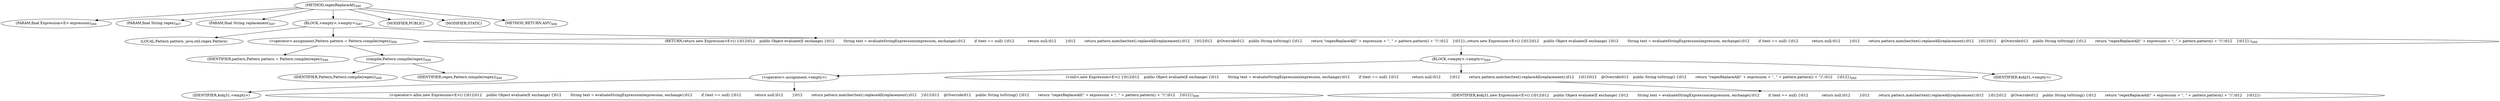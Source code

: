 digraph "regexReplaceAll" {  
"515" [label = <(METHOD,regexReplaceAll)<SUB>486</SUB>> ]
"516" [label = <(PARAM,final Expression&lt;E&gt; expression)<SUB>486</SUB>> ]
"517" [label = <(PARAM,final String regex)<SUB>487</SUB>> ]
"518" [label = <(PARAM,final String replacement)<SUB>487</SUB>> ]
"519" [label = <(BLOCK,&lt;empty&gt;,&lt;empty&gt;)<SUB>487</SUB>> ]
"520" [label = <(LOCAL,Pattern pattern: java.util.regex.Pattern)> ]
"521" [label = <(&lt;operator&gt;.assignment,Pattern pattern = Pattern.compile(regex))<SUB>488</SUB>> ]
"522" [label = <(IDENTIFIER,pattern,Pattern pattern = Pattern.compile(regex))<SUB>488</SUB>> ]
"523" [label = <(compile,Pattern.compile(regex))<SUB>488</SUB>> ]
"524" [label = <(IDENTIFIER,Pattern,Pattern.compile(regex))<SUB>488</SUB>> ]
"525" [label = <(IDENTIFIER,regex,Pattern.compile(regex))<SUB>488</SUB>> ]
"526" [label = <(RETURN,return new Expression&lt;E&gt;() {\012\012    public Object evaluate(E exchange) {\012        String text = evaluateStringExpression(expression, exchange);\012        if (text == null) {\012            return null;\012        }\012        return pattern.matcher(text).replaceAll(replacement);\012    }\012\012    @Override\012    public String toString() {\012        return &quot;regexReplaceAll(&quot; + expression + &quot;, &quot; + pattern.pattern() + &quot;)&quot;;\012    }\012};,return new Expression&lt;E&gt;() {\012\012    public Object evaluate(E exchange) {\012        String text = evaluateStringExpression(expression, exchange);\012        if (text == null) {\012            return null;\012        }\012        return pattern.matcher(text).replaceAll(replacement);\012    }\012\012    @Override\012    public String toString() {\012        return &quot;regexReplaceAll(&quot; + expression + &quot;, &quot; + pattern.pattern() + &quot;)&quot;;\012    }\012};)<SUB>489</SUB>> ]
"527" [label = <(BLOCK,&lt;empty&gt;,&lt;empty&gt;)<SUB>489</SUB>> ]
"528" [label = <(&lt;operator&gt;.assignment,&lt;empty&gt;)> ]
"529" [label = <(IDENTIFIER,$obj31,&lt;empty&gt;)> ]
"530" [label = <(&lt;operator&gt;.alloc,new Expression&lt;E&gt;() {\012\012    public Object evaluate(E exchange) {\012        String text = evaluateStringExpression(expression, exchange);\012        if (text == null) {\012            return null;\012        }\012        return pattern.matcher(text).replaceAll(replacement);\012    }\012\012    @Override\012    public String toString() {\012        return &quot;regexReplaceAll(&quot; + expression + &quot;, &quot; + pattern.pattern() + &quot;)&quot;;\012    }\012})<SUB>489</SUB>> ]
"531" [label = <(&lt;init&gt;,new Expression&lt;E&gt;() {\012\012    public Object evaluate(E exchange) {\012        String text = evaluateStringExpression(expression, exchange);\012        if (text == null) {\012            return null;\012        }\012        return pattern.matcher(text).replaceAll(replacement);\012    }\012\012    @Override\012    public String toString() {\012        return &quot;regexReplaceAll(&quot; + expression + &quot;, &quot; + pattern.pattern() + &quot;)&quot;;\012    }\012})<SUB>489</SUB>> ]
"532" [label = <(IDENTIFIER,$obj31,new Expression&lt;E&gt;() {\012\012    public Object evaluate(E exchange) {\012        String text = evaluateStringExpression(expression, exchange);\012        if (text == null) {\012            return null;\012        }\012        return pattern.matcher(text).replaceAll(replacement);\012    }\012\012    @Override\012    public String toString() {\012        return &quot;regexReplaceAll(&quot; + expression + &quot;, &quot; + pattern.pattern() + &quot;)&quot;;\012    }\012})> ]
"533" [label = <(IDENTIFIER,$obj31,&lt;empty&gt;)> ]
"534" [label = <(MODIFIER,PUBLIC)> ]
"535" [label = <(MODIFIER,STATIC)> ]
"536" [label = <(METHOD_RETURN,ANY)<SUB>486</SUB>> ]
  "515" -> "516" 
  "515" -> "517" 
  "515" -> "518" 
  "515" -> "519" 
  "515" -> "534" 
  "515" -> "535" 
  "515" -> "536" 
  "519" -> "520" 
  "519" -> "521" 
  "519" -> "526" 
  "521" -> "522" 
  "521" -> "523" 
  "523" -> "524" 
  "523" -> "525" 
  "526" -> "527" 
  "527" -> "528" 
  "527" -> "531" 
  "527" -> "533" 
  "528" -> "529" 
  "528" -> "530" 
  "531" -> "532" 
}
